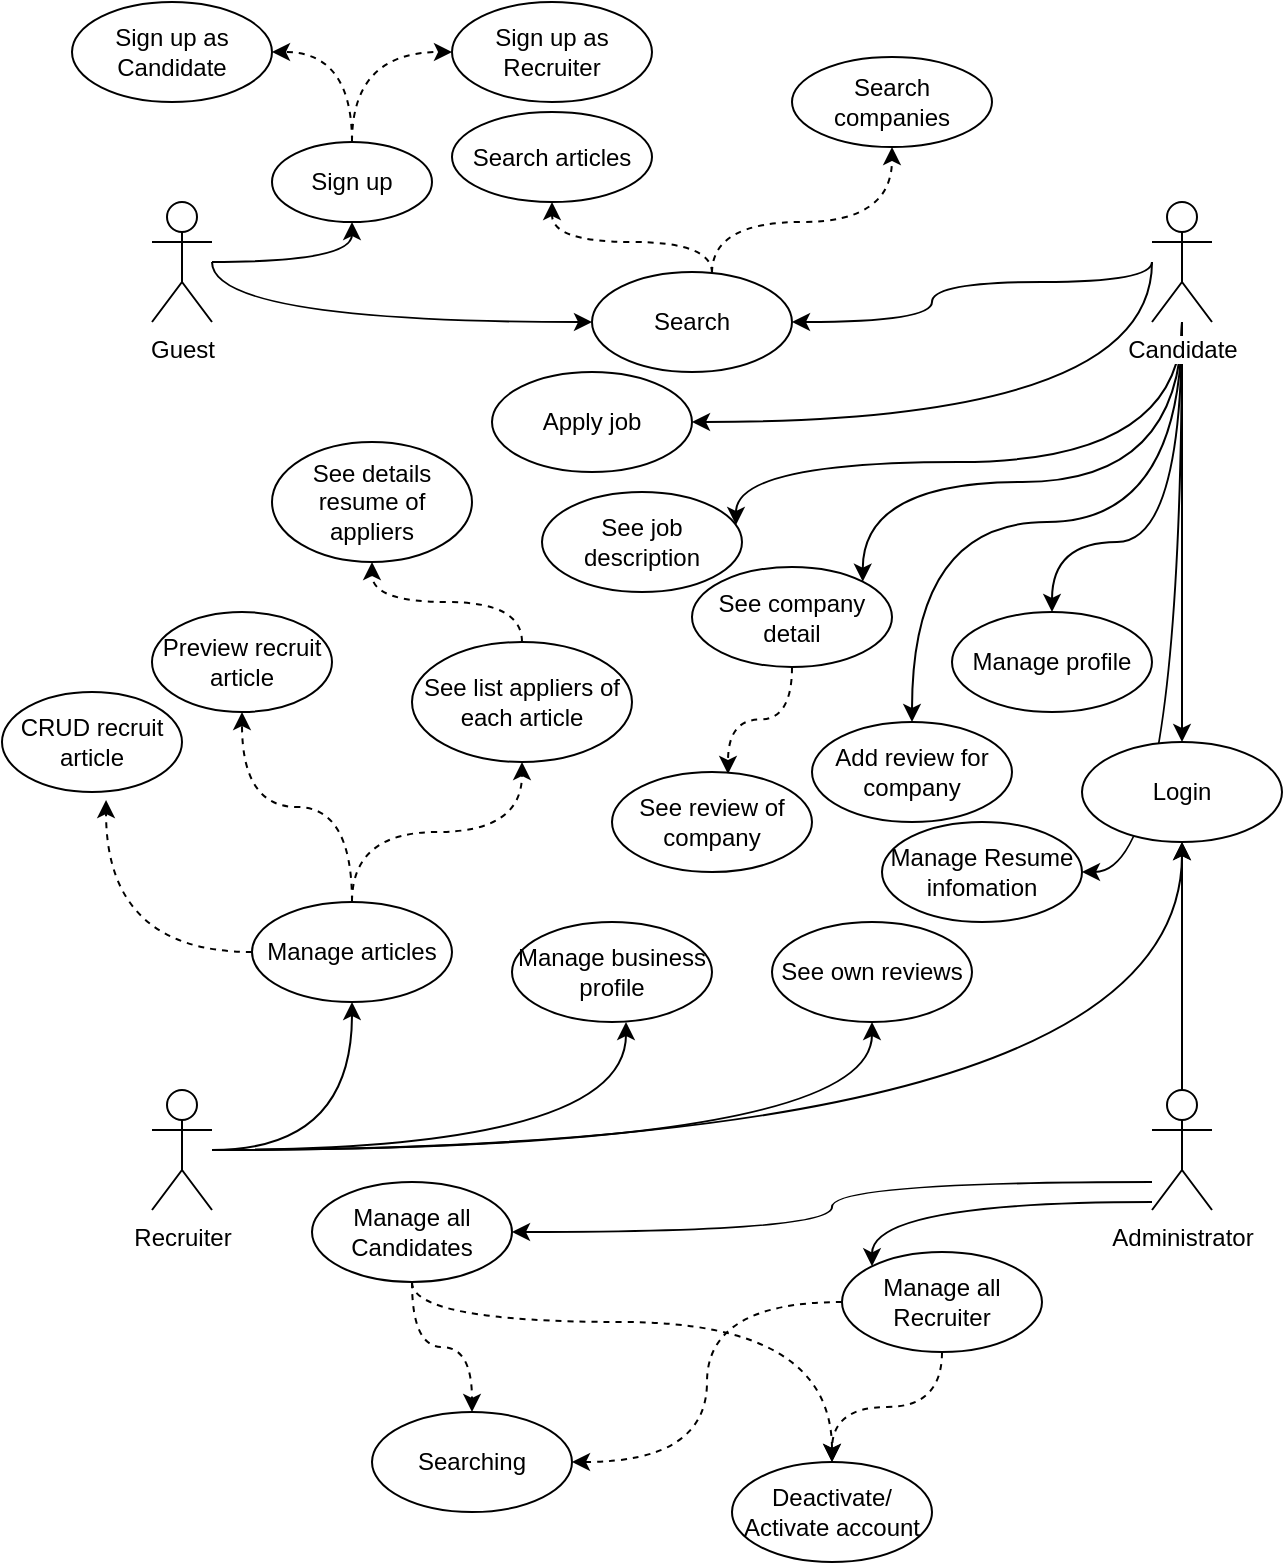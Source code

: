 <mxfile version="10.7.7" type="github"><diagram id="96YruV7LQd1kxC07Ml1c" name="Use case diagram"><mxGraphModel dx="802" dy="496" grid="1" gridSize="10" guides="1" tooltips="1" connect="1" arrows="1" fold="1" page="1" pageScale="1" pageWidth="827" pageHeight="1169" math="0" shadow="0"><root><mxCell id="0"/><mxCell id="1" parent="0"/><mxCell id="KnyCdIWrvR0W8WoNWBqt-8" style="edgeStyle=orthogonalEdgeStyle;curved=1;rounded=0;orthogonalLoop=1;jettySize=auto;html=1;entryX=0.5;entryY=1;entryDx=0;entryDy=0;" parent="1" source="o8qdSPRIB7VEjMHQY5s--1" target="KnyCdIWrvR0W8WoNWBqt-2" edge="1"><mxGeometry relative="1" as="geometry"/></mxCell><mxCell id="KnyCdIWrvR0W8WoNWBqt-10" style="edgeStyle=orthogonalEdgeStyle;curved=1;rounded=0;orthogonalLoop=1;jettySize=auto;html=1;entryX=0;entryY=0.5;entryDx=0;entryDy=0;" parent="1" target="KnyCdIWrvR0W8WoNWBqt-9" edge="1"><mxGeometry relative="1" as="geometry"><mxPoint x="140" y="140" as="sourcePoint"/><Array as="points"><mxPoint x="140" y="170"/></Array></mxGeometry></mxCell><mxCell id="o8qdSPRIB7VEjMHQY5s--1" value="Guest" style="shape=umlActor;verticalLabelPosition=bottom;labelBackgroundColor=#ffffff;verticalAlign=top;html=1;outlineConnect=0;" parent="1" vertex="1"><mxGeometry x="110" y="110" width="30" height="60" as="geometry"/></mxCell><mxCell id="KnyCdIWrvR0W8WoNWBqt-11" style="edgeStyle=orthogonalEdgeStyle;curved=1;rounded=0;orthogonalLoop=1;jettySize=auto;html=1;entryX=1;entryY=0.5;entryDx=0;entryDy=0;" parent="1" target="KnyCdIWrvR0W8WoNWBqt-9" edge="1"><mxGeometry relative="1" as="geometry"><mxPoint x="610" y="140" as="sourcePoint"/><Array as="points"><mxPoint x="610" y="150"/><mxPoint x="500" y="150"/><mxPoint x="500" y="170"/></Array></mxGeometry></mxCell><mxCell id="KnyCdIWrvR0W8WoNWBqt-19" style="edgeStyle=orthogonalEdgeStyle;curved=1;rounded=0;orthogonalLoop=1;jettySize=auto;html=1;entryX=0.5;entryY=0;entryDx=0;entryDy=0;" parent="1" source="o8qdSPRIB7VEjMHQY5s--2" target="KnyCdIWrvR0W8WoNWBqt-18" edge="1"><mxGeometry relative="1" as="geometry"/></mxCell><mxCell id="KnyCdIWrvR0W8WoNWBqt-42" style="edgeStyle=orthogonalEdgeStyle;curved=1;rounded=0;orthogonalLoop=1;jettySize=auto;html=1;entryX=1;entryY=0.5;entryDx=0;entryDy=0;" parent="1" target="KnyCdIWrvR0W8WoNWBqt-41" edge="1"><mxGeometry relative="1" as="geometry"><mxPoint x="610" y="140" as="sourcePoint"/><Array as="points"><mxPoint x="610" y="220"/></Array></mxGeometry></mxCell><mxCell id="KnyCdIWrvR0W8WoNWBqt-43" style="edgeStyle=orthogonalEdgeStyle;curved=1;rounded=0;orthogonalLoop=1;jettySize=auto;html=1;entryX=0.5;entryY=0;entryDx=0;entryDy=0;" parent="1" source="o8qdSPRIB7VEjMHQY5s--2" target="KnyCdIWrvR0W8WoNWBqt-27" edge="1"><mxGeometry relative="1" as="geometry"><Array as="points"><mxPoint x="625" y="280"/><mxPoint x="560" y="280"/></Array></mxGeometry></mxCell><mxCell id="KnyCdIWrvR0W8WoNWBqt-45" style="edgeStyle=orthogonalEdgeStyle;curved=1;rounded=0;orthogonalLoop=1;jettySize=auto;html=1;" parent="1" source="o8qdSPRIB7VEjMHQY5s--2" target="KnyCdIWrvR0W8WoNWBqt-44" edge="1"><mxGeometry relative="1" as="geometry"><Array as="points"><mxPoint x="625" y="240"/><mxPoint x="402" y="240"/></Array></mxGeometry></mxCell><mxCell id="KnyCdIWrvR0W8WoNWBqt-47" style="edgeStyle=orthogonalEdgeStyle;curved=1;rounded=0;orthogonalLoop=1;jettySize=auto;html=1;entryX=1;entryY=0;entryDx=0;entryDy=0;" parent="1" source="o8qdSPRIB7VEjMHQY5s--2" target="KnyCdIWrvR0W8WoNWBqt-46" edge="1"><mxGeometry relative="1" as="geometry"><Array as="points"><mxPoint x="625" y="250"/><mxPoint x="465" y="250"/></Array></mxGeometry></mxCell><mxCell id="KnyCdIWrvR0W8WoNWBqt-54" style="edgeStyle=orthogonalEdgeStyle;curved=1;rounded=0;orthogonalLoop=1;jettySize=auto;html=1;entryX=0.5;entryY=0;entryDx=0;entryDy=0;" parent="1" source="o8qdSPRIB7VEjMHQY5s--2" target="KnyCdIWrvR0W8WoNWBqt-48" edge="1"><mxGeometry relative="1" as="geometry"><Array as="points"><mxPoint x="625" y="270"/><mxPoint x="490" y="270"/></Array></mxGeometry></mxCell><mxCell id="3o1vW-5xa0c8nqw209Q2-2" style="edgeStyle=orthogonalEdgeStyle;rounded=0;orthogonalLoop=1;jettySize=auto;html=1;curved=1;" parent="1" source="o8qdSPRIB7VEjMHQY5s--2" target="3o1vW-5xa0c8nqw209Q2-1" edge="1"><mxGeometry relative="1" as="geometry"><Array as="points"><mxPoint x="625" y="445"/></Array></mxGeometry></mxCell><mxCell id="o8qdSPRIB7VEjMHQY5s--2" value="Candidate" style="shape=umlActor;verticalLabelPosition=bottom;labelBackgroundColor=#ffffff;verticalAlign=top;html=1;outlineConnect=0;" parent="1" vertex="1"><mxGeometry x="610" y="110" width="30" height="60" as="geometry"/></mxCell><mxCell id="KnyCdIWrvR0W8WoNWBqt-20" style="edgeStyle=orthogonalEdgeStyle;curved=1;rounded=0;orthogonalLoop=1;jettySize=auto;html=1;entryX=0.5;entryY=1;entryDx=0;entryDy=0;" parent="1" source="o8qdSPRIB7VEjMHQY5s--3" target="KnyCdIWrvR0W8WoNWBqt-18" edge="1"><mxGeometry relative="1" as="geometry"/></mxCell><mxCell id="KnyCdIWrvR0W8WoNWBqt-25" style="edgeStyle=orthogonalEdgeStyle;curved=1;rounded=0;orthogonalLoop=1;jettySize=auto;html=1;entryX=1;entryY=0.5;entryDx=0;entryDy=0;" parent="1" source="o8qdSPRIB7VEjMHQY5s--3" target="KnyCdIWrvR0W8WoNWBqt-23" edge="1"><mxGeometry relative="1" as="geometry"><Array as="points"><mxPoint x="450" y="600"/><mxPoint x="450" y="625"/></Array></mxGeometry></mxCell><mxCell id="KnyCdIWrvR0W8WoNWBqt-26" style="edgeStyle=orthogonalEdgeStyle;curved=1;rounded=0;orthogonalLoop=1;jettySize=auto;html=1;" parent="1" source="o8qdSPRIB7VEjMHQY5s--3" target="KnyCdIWrvR0W8WoNWBqt-24" edge="1"><mxGeometry relative="1" as="geometry"><Array as="points"><mxPoint x="470" y="610"/></Array></mxGeometry></mxCell><mxCell id="o8qdSPRIB7VEjMHQY5s--3" value="Administrator" style="shape=umlActor;verticalLabelPosition=bottom;labelBackgroundColor=#ffffff;verticalAlign=top;html=1;outlineConnect=0;" parent="1" vertex="1"><mxGeometry x="610" y="554" width="30" height="60" as="geometry"/></mxCell><mxCell id="KnyCdIWrvR0W8WoNWBqt-21" style="edgeStyle=orthogonalEdgeStyle;curved=1;rounded=0;orthogonalLoop=1;jettySize=auto;html=1;entryX=0.5;entryY=1;entryDx=0;entryDy=0;" parent="1" source="o8qdSPRIB7VEjMHQY5s--4" target="KnyCdIWrvR0W8WoNWBqt-18" edge="1"><mxGeometry relative="1" as="geometry"/></mxCell><mxCell id="KnyCdIWrvR0W8WoNWBqt-30" style="edgeStyle=orthogonalEdgeStyle;curved=1;rounded=0;orthogonalLoop=1;jettySize=auto;html=1;entryX=0.5;entryY=1;entryDx=0;entryDy=0;" parent="1" source="o8qdSPRIB7VEjMHQY5s--4" target="KnyCdIWrvR0W8WoNWBqt-28" edge="1"><mxGeometry relative="1" as="geometry"/></mxCell><mxCell id="KnyCdIWrvR0W8WoNWBqt-32" style="edgeStyle=orthogonalEdgeStyle;curved=1;rounded=0;orthogonalLoop=1;jettySize=auto;html=1;entryX=0.57;entryY=1;entryDx=0;entryDy=0;entryPerimeter=0;" parent="1" source="o8qdSPRIB7VEjMHQY5s--4" target="KnyCdIWrvR0W8WoNWBqt-31" edge="1"><mxGeometry relative="1" as="geometry"/></mxCell><mxCell id="KnyCdIWrvR0W8WoNWBqt-56" style="edgeStyle=orthogonalEdgeStyle;curved=1;rounded=0;orthogonalLoop=1;jettySize=auto;html=1;entryX=0.5;entryY=1;entryDx=0;entryDy=0;" parent="1" source="o8qdSPRIB7VEjMHQY5s--4" target="KnyCdIWrvR0W8WoNWBqt-55" edge="1"><mxGeometry relative="1" as="geometry"/></mxCell><mxCell id="o8qdSPRIB7VEjMHQY5s--4" value="Recruiter" style="shape=umlActor;verticalLabelPosition=bottom;labelBackgroundColor=#ffffff;verticalAlign=top;html=1;outlineConnect=0;" parent="1" vertex="1"><mxGeometry x="110" y="554" width="30" height="60" as="geometry"/></mxCell><mxCell id="KnyCdIWrvR0W8WoNWBqt-6" style="edgeStyle=orthogonalEdgeStyle;rounded=0;orthogonalLoop=1;jettySize=auto;html=1;entryX=1;entryY=0.5;entryDx=0;entryDy=0;curved=1;dashed=1;" parent="1" source="KnyCdIWrvR0W8WoNWBqt-2" target="KnyCdIWrvR0W8WoNWBqt-4" edge="1"><mxGeometry relative="1" as="geometry"/></mxCell><mxCell id="KnyCdIWrvR0W8WoNWBqt-7" style="edgeStyle=orthogonalEdgeStyle;rounded=0;orthogonalLoop=1;jettySize=auto;html=1;entryX=0;entryY=0.5;entryDx=0;entryDy=0;curved=1;exitX=0.5;exitY=0;exitDx=0;exitDy=0;dashed=1;" parent="1" source="KnyCdIWrvR0W8WoNWBqt-2" target="KnyCdIWrvR0W8WoNWBqt-5" edge="1"><mxGeometry relative="1" as="geometry"/></mxCell><mxCell id="KnyCdIWrvR0W8WoNWBqt-2" value="Sign up" style="ellipse;whiteSpace=wrap;html=1;" parent="1" vertex="1"><mxGeometry x="170" y="80" width="80" height="40" as="geometry"/></mxCell><mxCell id="KnyCdIWrvR0W8WoNWBqt-4" value="Sign up as Candidate" style="ellipse;whiteSpace=wrap;html=1;" parent="1" vertex="1"><mxGeometry x="70" y="10" width="100" height="50" as="geometry"/></mxCell><mxCell id="KnyCdIWrvR0W8WoNWBqt-5" value="Sign up as Recruiter" style="ellipse;whiteSpace=wrap;html=1;" parent="1" vertex="1"><mxGeometry x="260" y="10" width="100" height="50" as="geometry"/></mxCell><mxCell id="KnyCdIWrvR0W8WoNWBqt-14" style="edgeStyle=orthogonalEdgeStyle;curved=1;rounded=0;orthogonalLoop=1;jettySize=auto;html=1;entryX=0.5;entryY=1;entryDx=0;entryDy=0;dashed=1;" parent="1" source="KnyCdIWrvR0W8WoNWBqt-9" target="KnyCdIWrvR0W8WoNWBqt-13" edge="1"><mxGeometry relative="1" as="geometry"><Array as="points"><mxPoint x="390" y="120"/><mxPoint x="480" y="120"/></Array></mxGeometry></mxCell><mxCell id="KnyCdIWrvR0W8WoNWBqt-15" style="edgeStyle=orthogonalEdgeStyle;curved=1;rounded=0;orthogonalLoop=1;jettySize=auto;html=1;entryX=0.5;entryY=1;entryDx=0;entryDy=0;dashed=1;" parent="1" source="KnyCdIWrvR0W8WoNWBqt-9" target="KnyCdIWrvR0W8WoNWBqt-12" edge="1"><mxGeometry relative="1" as="geometry"><Array as="points"><mxPoint x="390" y="130"/><mxPoint x="310" y="130"/></Array></mxGeometry></mxCell><mxCell id="KnyCdIWrvR0W8WoNWBqt-9" value="Search" style="ellipse;whiteSpace=wrap;html=1;" parent="1" vertex="1"><mxGeometry x="330" y="145" width="100" height="50" as="geometry"/></mxCell><mxCell id="KnyCdIWrvR0W8WoNWBqt-12" value="Search articles&lt;br&gt;" style="ellipse;whiteSpace=wrap;html=1;" parent="1" vertex="1"><mxGeometry x="260" y="65" width="100" height="45" as="geometry"/></mxCell><mxCell id="KnyCdIWrvR0W8WoNWBqt-13" value="Search companies&lt;br&gt;" style="ellipse;whiteSpace=wrap;html=1;" parent="1" vertex="1"><mxGeometry x="430" y="37.5" width="100" height="45" as="geometry"/></mxCell><mxCell id="KnyCdIWrvR0W8WoNWBqt-18" value="Login" style="ellipse;whiteSpace=wrap;html=1;" parent="1" vertex="1"><mxGeometry x="575" y="380" width="100" height="50" as="geometry"/></mxCell><mxCell id="3o1vW-5xa0c8nqw209Q2-5" style="edgeStyle=orthogonalEdgeStyle;curved=1;rounded=0;orthogonalLoop=1;jettySize=auto;html=1;entryX=0.5;entryY=0;entryDx=0;entryDy=0;dashed=1;" parent="1" source="KnyCdIWrvR0W8WoNWBqt-23" target="3o1vW-5xa0c8nqw209Q2-3" edge="1"><mxGeometry relative="1" as="geometry"/></mxCell><mxCell id="3o1vW-5xa0c8nqw209Q2-6" style="edgeStyle=orthogonalEdgeStyle;curved=1;rounded=0;orthogonalLoop=1;jettySize=auto;html=1;entryX=0.5;entryY=0;entryDx=0;entryDy=0;dashed=1;" parent="1" source="KnyCdIWrvR0W8WoNWBqt-23" target="3o1vW-5xa0c8nqw209Q2-4" edge="1"><mxGeometry relative="1" as="geometry"><Array as="points"><mxPoint x="240" y="670"/><mxPoint x="450" y="670"/></Array></mxGeometry></mxCell><mxCell id="KnyCdIWrvR0W8WoNWBqt-23" value="Manage all Candidates" style="ellipse;whiteSpace=wrap;html=1;" parent="1" vertex="1"><mxGeometry x="190" y="600" width="100" height="50" as="geometry"/></mxCell><mxCell id="3o1vW-5xa0c8nqw209Q2-7" style="edgeStyle=orthogonalEdgeStyle;curved=1;rounded=0;orthogonalLoop=1;jettySize=auto;html=1;entryX=1;entryY=0.5;entryDx=0;entryDy=0;dashed=1;" parent="1" source="KnyCdIWrvR0W8WoNWBqt-24" target="3o1vW-5xa0c8nqw209Q2-3" edge="1"><mxGeometry relative="1" as="geometry"/></mxCell><mxCell id="3o1vW-5xa0c8nqw209Q2-8" style="edgeStyle=orthogonalEdgeStyle;curved=1;rounded=0;orthogonalLoop=1;jettySize=auto;html=1;entryX=0.5;entryY=0;entryDx=0;entryDy=0;dashed=1;" parent="1" source="KnyCdIWrvR0W8WoNWBqt-24" target="3o1vW-5xa0c8nqw209Q2-4" edge="1"><mxGeometry relative="1" as="geometry"><mxPoint x="450" y="750" as="targetPoint"/></mxGeometry></mxCell><mxCell id="KnyCdIWrvR0W8WoNWBqt-24" value="Manage all Recruiter" style="ellipse;whiteSpace=wrap;html=1;" parent="1" vertex="1"><mxGeometry x="455" y="635" width="100" height="50" as="geometry"/></mxCell><mxCell id="KnyCdIWrvR0W8WoNWBqt-27" value="Manage profile" style="ellipse;whiteSpace=wrap;html=1;" parent="1" vertex="1"><mxGeometry x="510" y="315" width="100" height="50" as="geometry"/></mxCell><mxCell id="KnyCdIWrvR0W8WoNWBqt-34" style="edgeStyle=orthogonalEdgeStyle;curved=1;rounded=0;orthogonalLoop=1;jettySize=auto;html=1;entryX=0.578;entryY=1.08;entryDx=0;entryDy=0;entryPerimeter=0;dashed=1;" parent="1" source="KnyCdIWrvR0W8WoNWBqt-28" target="KnyCdIWrvR0W8WoNWBqt-33" edge="1"><mxGeometry relative="1" as="geometry"/></mxCell><mxCell id="KnyCdIWrvR0W8WoNWBqt-36" style="edgeStyle=orthogonalEdgeStyle;curved=1;rounded=0;orthogonalLoop=1;jettySize=auto;html=1;entryX=0.5;entryY=1;entryDx=0;entryDy=0;dashed=1;" parent="1" source="KnyCdIWrvR0W8WoNWBqt-28" target="KnyCdIWrvR0W8WoNWBqt-35" edge="1"><mxGeometry relative="1" as="geometry"/></mxCell><mxCell id="KnyCdIWrvR0W8WoNWBqt-38" style="edgeStyle=orthogonalEdgeStyle;curved=1;rounded=0;orthogonalLoop=1;jettySize=auto;html=1;entryX=0.5;entryY=1;entryDx=0;entryDy=0;dashed=1;" parent="1" source="KnyCdIWrvR0W8WoNWBqt-28" target="KnyCdIWrvR0W8WoNWBqt-37" edge="1"><mxGeometry relative="1" as="geometry"/></mxCell><mxCell id="KnyCdIWrvR0W8WoNWBqt-28" value="Manage articles" style="ellipse;whiteSpace=wrap;html=1;" parent="1" vertex="1"><mxGeometry x="160" y="460" width="100" height="50" as="geometry"/></mxCell><mxCell id="KnyCdIWrvR0W8WoNWBqt-31" value="Manage business profile" style="ellipse;whiteSpace=wrap;html=1;" parent="1" vertex="1"><mxGeometry x="290" y="470" width="100" height="50" as="geometry"/></mxCell><mxCell id="KnyCdIWrvR0W8WoNWBqt-33" value="CRUD recruit article" style="ellipse;whiteSpace=wrap;html=1;" parent="1" vertex="1"><mxGeometry x="35" y="355" width="90" height="50" as="geometry"/></mxCell><mxCell id="KnyCdIWrvR0W8WoNWBqt-35" value="Preview recruit article" style="ellipse;whiteSpace=wrap;html=1;" parent="1" vertex="1"><mxGeometry x="110" y="315" width="90" height="50" as="geometry"/></mxCell><mxCell id="KnyCdIWrvR0W8WoNWBqt-40" style="edgeStyle=orthogonalEdgeStyle;curved=1;rounded=0;orthogonalLoop=1;jettySize=auto;html=1;entryX=0.5;entryY=1;entryDx=0;entryDy=0;dashed=1;" parent="1" source="KnyCdIWrvR0W8WoNWBqt-37" target="KnyCdIWrvR0W8WoNWBqt-39" edge="1"><mxGeometry relative="1" as="geometry"/></mxCell><mxCell id="KnyCdIWrvR0W8WoNWBqt-37" value="See list appliers of each article" style="ellipse;whiteSpace=wrap;html=1;" parent="1" vertex="1"><mxGeometry x="240" y="330" width="110" height="60" as="geometry"/></mxCell><mxCell id="KnyCdIWrvR0W8WoNWBqt-39" value="See details resume of appliers" style="ellipse;whiteSpace=wrap;html=1;" parent="1" vertex="1"><mxGeometry x="170" y="230" width="100" height="60" as="geometry"/></mxCell><mxCell id="KnyCdIWrvR0W8WoNWBqt-41" value="Apply job" style="ellipse;whiteSpace=wrap;html=1;" parent="1" vertex="1"><mxGeometry x="280" y="195" width="100" height="50" as="geometry"/></mxCell><mxCell id="KnyCdIWrvR0W8WoNWBqt-44" value="See job description" style="ellipse;whiteSpace=wrap;html=1;" parent="1" vertex="1"><mxGeometry x="305" y="255" width="100" height="50" as="geometry"/></mxCell><mxCell id="KnyCdIWrvR0W8WoNWBqt-51" style="edgeStyle=orthogonalEdgeStyle;curved=1;rounded=0;orthogonalLoop=1;jettySize=auto;html=1;dashed=1;entryX=0.58;entryY=0.02;entryDx=0;entryDy=0;entryPerimeter=0;" parent="1" source="KnyCdIWrvR0W8WoNWBqt-46" target="KnyCdIWrvR0W8WoNWBqt-52" edge="1"><mxGeometry relative="1" as="geometry"><mxPoint x="390" y="370" as="targetPoint"/></mxGeometry></mxCell><mxCell id="KnyCdIWrvR0W8WoNWBqt-46" value="See company detail" style="ellipse;whiteSpace=wrap;html=1;" parent="1" vertex="1"><mxGeometry x="380" y="292.5" width="100" height="50" as="geometry"/></mxCell><mxCell id="KnyCdIWrvR0W8WoNWBqt-48" value="Add review for company" style="ellipse;whiteSpace=wrap;html=1;" parent="1" vertex="1"><mxGeometry x="440" y="370" width="100" height="50" as="geometry"/></mxCell><mxCell id="KnyCdIWrvR0W8WoNWBqt-52" value="See review of company" style="ellipse;whiteSpace=wrap;html=1;" parent="1" vertex="1"><mxGeometry x="340" y="395" width="100" height="50" as="geometry"/></mxCell><mxCell id="KnyCdIWrvR0W8WoNWBqt-55" value="See own reviews" style="ellipse;whiteSpace=wrap;html=1;" parent="1" vertex="1"><mxGeometry x="420" y="470" width="100" height="50" as="geometry"/></mxCell><mxCell id="3o1vW-5xa0c8nqw209Q2-1" value="Manage Resume infomation&lt;br&gt;" style="ellipse;whiteSpace=wrap;html=1;" parent="1" vertex="1"><mxGeometry x="475" y="420" width="100" height="50" as="geometry"/></mxCell><mxCell id="3o1vW-5xa0c8nqw209Q2-3" value="Searching" style="ellipse;whiteSpace=wrap;html=1;" parent="1" vertex="1"><mxGeometry x="220" y="715" width="100" height="50" as="geometry"/></mxCell><mxCell id="3o1vW-5xa0c8nqw209Q2-4" value="Deactivate/ Activate account" style="ellipse;whiteSpace=wrap;html=1;" parent="1" vertex="1"><mxGeometry x="400" y="740" width="100" height="50" as="geometry"/></mxCell></root></mxGraphModel></diagram><diagram id="JNr6TgGzxumpeas2WhYu" name="ERD Diagram"><mxGraphModel dx="1629" dy="1665" grid="1" gridSize="10" guides="1" tooltips="1" connect="1" arrows="1" fold="1" page="1" pageScale="1" pageWidth="827" pageHeight="1169" math="0" shadow="0"><root><mxCell id="-cMpZlFkWyQMmWNhcLXD-0"/><mxCell id="-cMpZlFkWyQMmWNhcLXD-1" parent="-cMpZlFkWyQMmWNhcLXD-0"/><mxCell id="HGEHndpQOoWciI06aqTs-5" style="edgeStyle=orthogonalEdgeStyle;rounded=0;orthogonalLoop=1;jettySize=auto;html=1;entryX=0;entryY=0.5;entryDx=0;entryDy=0;" parent="-cMpZlFkWyQMmWNhcLXD-1" source="uzdKqreYgH_z_socYwj3-0" target="ZsUQJZF9_CCHpR9OW79Q-24" edge="1"><mxGeometry relative="1" as="geometry"/></mxCell><mxCell id="uzdKqreYgH_z_socYwj3-0" value="Candidate" style="swimlane;fontStyle=0;childLayout=stackLayout;horizontal=1;startSize=26;fillColor=#e0e0e0;horizontalStack=0;resizeParent=1;resizeParentMax=0;resizeLast=0;collapsible=1;marginBottom=0;swimlaneFillColor=#ffffff;align=center;fontSize=14;html=1;" parent="-cMpZlFkWyQMmWNhcLXD-1" vertex="1"><mxGeometry x="-20" y="59" width="160" height="260" as="geometry"/></mxCell><mxCell id="uzdKqreYgH_z_socYwj3-1" value="_id: string" style="text;strokeColor=none;fillColor=none;spacingLeft=4;spacingRight=4;overflow=hidden;rotatable=0;points=[[0,0.5],[1,0.5]];portConstraint=eastwest;fontSize=12;" parent="uzdKqreYgH_z_socYwj3-0" vertex="1"><mxGeometry y="26" width="160" height="26" as="geometry"/></mxCell><mxCell id="uzdKqreYgH_z_socYwj3-3" value="full_name: string" style="text;strokeColor=none;fillColor=none;spacingLeft=4;spacingRight=4;overflow=hidden;rotatable=0;points=[[0,0.5],[1,0.5]];portConstraint=eastwest;fontSize=12;" parent="uzdKqreYgH_z_socYwj3-0" vertex="1"><mxGeometry y="52" width="160" height="26" as="geometry"/></mxCell><mxCell id="ZsUQJZF9_CCHpR9OW79Q-27" value="display_name: string" style="text;strokeColor=none;fillColor=none;spacingLeft=4;spacingRight=4;overflow=hidden;rotatable=0;points=[[0,0.5],[1,0.5]];portConstraint=eastwest;fontSize=12;" parent="uzdKqreYgH_z_socYwj3-0" vertex="1"><mxGeometry y="78" width="160" height="26" as="geometry"/></mxCell><mxCell id="ZsUQJZF9_CCHpR9OW79Q-28" value="image_url: string" style="text;strokeColor=none;fillColor=none;spacingLeft=4;spacingRight=4;overflow=hidden;rotatable=0;points=[[0,0.5],[1,0.5]];portConstraint=eastwest;fontSize=12;" parent="uzdKqreYgH_z_socYwj3-0" vertex="1"><mxGeometry y="104" width="160" height="26" as="geometry"/></mxCell><mxCell id="ZsUQJZF9_CCHpR9OW79Q-30" value="email: string" style="text;strokeColor=none;fillColor=none;spacingLeft=4;spacingRight=4;overflow=hidden;rotatable=0;points=[[0,0.5],[1,0.5]];portConstraint=eastwest;fontSize=12;" parent="uzdKqreYgH_z_socYwj3-0" vertex="1"><mxGeometry y="130" width="160" height="26" as="geometry"/></mxCell><mxCell id="ZsUQJZF9_CCHpR9OW79Q-31" value="phone: string" style="text;strokeColor=none;fillColor=none;spacingLeft=4;spacingRight=4;overflow=hidden;rotatable=0;points=[[0,0.5],[1,0.5]];portConstraint=eastwest;fontSize=12;" parent="uzdKqreYgH_z_socYwj3-0" vertex="1"><mxGeometry y="156" width="160" height="26" as="geometry"/></mxCell><mxCell id="ZsUQJZF9_CCHpR9OW79Q-32" value="resume: Resume&#10;&#10;" style="text;strokeColor=none;fillColor=none;spacingLeft=4;spacingRight=4;overflow=hidden;rotatable=0;points=[[0,0.5],[1,0.5]];portConstraint=eastwest;fontSize=12;" parent="uzdKqreYgH_z_socYwj3-0" vertex="1"><mxGeometry y="182" width="160" height="26" as="geometry"/></mxCell><mxCell id="ZsUQJZF9_CCHpR9OW79Q-33" value="created_at: Date&#10;&#10;" style="text;strokeColor=none;fillColor=none;spacingLeft=4;spacingRight=4;overflow=hidden;rotatable=0;points=[[0,0.5],[1,0.5]];portConstraint=eastwest;fontSize=12;" parent="uzdKqreYgH_z_socYwj3-0" vertex="1"><mxGeometry y="208" width="160" height="26" as="geometry"/></mxCell><mxCell id="ZsUQJZF9_CCHpR9OW79Q-34" value="updated_at: Date" style="text;strokeColor=none;fillColor=none;spacingLeft=4;spacingRight=4;overflow=hidden;rotatable=0;points=[[0,0.5],[1,0.5]];portConstraint=eastwest;fontSize=12;" parent="uzdKqreYgH_z_socYwj3-0" vertex="1"><mxGeometry y="234" width="160" height="26" as="geometry"/></mxCell><mxCell id="HGEHndpQOoWciI06aqTs-6" style="edgeStyle=orthogonalEdgeStyle;rounded=0;orthogonalLoop=1;jettySize=auto;html=1;entryX=1;entryY=0.5;entryDx=0;entryDy=0;" parent="-cMpZlFkWyQMmWNhcLXD-1" source="ZsUQJZF9_CCHpR9OW79Q-1" target="ZsUQJZF9_CCHpR9OW79Q-24" edge="1"><mxGeometry relative="1" as="geometry"/></mxCell><mxCell id="ZsUQJZF9_CCHpR9OW79Q-1" value="Recruiter" style="swimlane;fontStyle=0;childLayout=stackLayout;horizontal=1;startSize=26;fillColor=#e0e0e0;horizontalStack=0;resizeParent=1;resizeParentMax=0;resizeLast=0;collapsible=1;marginBottom=0;swimlaneFillColor=#ffffff;align=center;fontSize=14;html=1;" parent="-cMpZlFkWyQMmWNhcLXD-1" vertex="1"><mxGeometry x="290" y="46" width="160" height="338" as="geometry"/></mxCell><mxCell id="ZsUQJZF9_CCHpR9OW79Q-2" value="_id: string" style="text;strokeColor=none;fillColor=none;spacingLeft=4;spacingRight=4;overflow=hidden;rotatable=0;points=[[0,0.5],[1,0.5]];portConstraint=eastwest;fontSize=12;" parent="ZsUQJZF9_CCHpR9OW79Q-1" vertex="1"><mxGeometry y="26" width="160" height="26" as="geometry"/></mxCell><mxCell id="ZsUQJZF9_CCHpR9OW79Q-3" value="company_name: string" style="text;strokeColor=none;fillColor=none;spacingLeft=4;spacingRight=4;overflow=hidden;rotatable=0;points=[[0,0.5],[1,0.5]];portConstraint=eastwest;fontSize=12;" parent="ZsUQJZF9_CCHpR9OW79Q-1" vertex="1"><mxGeometry y="52" width="160" height="26" as="geometry"/></mxCell><mxCell id="ZsUQJZF9_CCHpR9OW79Q-4" value="image_url: string" style="text;strokeColor=none;fillColor=none;spacingLeft=4;spacingRight=4;overflow=hidden;rotatable=0;points=[[0,0.5],[1,0.5]];portConstraint=eastwest;fontSize=12;" parent="ZsUQJZF9_CCHpR9OW79Q-1" vertex="1"><mxGeometry y="78" width="160" height="26" as="geometry"/></mxCell><mxCell id="ZsUQJZF9_CCHpR9OW79Q-47" value="email: string" style="text;strokeColor=none;fillColor=none;spacingLeft=4;spacingRight=4;overflow=hidden;rotatable=0;points=[[0,0.5],[1,0.5]];portConstraint=eastwest;fontSize=12;" parent="ZsUQJZF9_CCHpR9OW79Q-1" vertex="1"><mxGeometry y="104" width="160" height="26" as="geometry"/></mxCell><mxCell id="ZsUQJZF9_CCHpR9OW79Q-48" value="phone: string" style="text;strokeColor=none;fillColor=none;spacingLeft=4;spacingRight=4;overflow=hidden;rotatable=0;points=[[0,0.5],[1,0.5]];portConstraint=eastwest;fontSize=12;" parent="ZsUQJZF9_CCHpR9OW79Q-1" vertex="1"><mxGeometry y="130" width="160" height="26" as="geometry"/></mxCell><mxCell id="ZsUQJZF9_CCHpR9OW79Q-49" value="address: string" style="text;strokeColor=none;fillColor=none;spacingLeft=4;spacingRight=4;overflow=hidden;rotatable=0;points=[[0,0.5],[1,0.5]];portConstraint=eastwest;fontSize=12;" parent="ZsUQJZF9_CCHpR9OW79Q-1" vertex="1"><mxGeometry y="156" width="160" height="26" as="geometry"/></mxCell><mxCell id="ZsUQJZF9_CCHpR9OW79Q-50" value="city: string" style="text;strokeColor=none;fillColor=none;spacingLeft=4;spacingRight=4;overflow=hidden;rotatable=0;points=[[0,0.5],[1,0.5]];portConstraint=eastwest;fontSize=12;" parent="ZsUQJZF9_CCHpR9OW79Q-1" vertex="1"><mxGeometry y="182" width="160" height="26" as="geometry"/></mxCell><mxCell id="ZsUQJZF9_CCHpR9OW79Q-51" value="production: string" style="text;strokeColor=none;fillColor=none;spacingLeft=4;spacingRight=4;overflow=hidden;rotatable=0;points=[[0,0.5],[1,0.5]];portConstraint=eastwest;fontSize=12;" parent="ZsUQJZF9_CCHpR9OW79Q-1" vertex="1"><mxGeometry y="208" width="160" height="26" as="geometry"/></mxCell><mxCell id="ZsUQJZF9_CCHpR9OW79Q-52" value="day_at_work: string" style="text;strokeColor=none;fillColor=none;spacingLeft=4;spacingRight=4;overflow=hidden;rotatable=0;points=[[0,0.5],[1,0.5]];portConstraint=eastwest;fontSize=12;" parent="ZsUQJZF9_CCHpR9OW79Q-1" vertex="1"><mxGeometry y="234" width="160" height="26" as="geometry"/></mxCell><mxCell id="ZsUQJZF9_CCHpR9OW79Q-53" value="slogan: string" style="text;strokeColor=none;fillColor=none;spacingLeft=4;spacingRight=4;overflow=hidden;rotatable=0;points=[[0,0.5],[1,0.5]];portConstraint=eastwest;fontSize=12;" parent="ZsUQJZF9_CCHpR9OW79Q-1" vertex="1"><mxGeometry y="260" width="160" height="26" as="geometry"/></mxCell><mxCell id="ZsUQJZF9_CCHpR9OW79Q-58" value="created_at: Date&#10;" style="text;strokeColor=none;fillColor=none;spacingLeft=4;spacingRight=4;overflow=hidden;rotatable=0;points=[[0,0.5],[1,0.5]];portConstraint=eastwest;fontSize=12;" parent="ZsUQJZF9_CCHpR9OW79Q-1" vertex="1"><mxGeometry y="286" width="160" height="26" as="geometry"/></mxCell><mxCell id="ZsUQJZF9_CCHpR9OW79Q-59" value="updated_at: Date&#10;" style="text;strokeColor=none;fillColor=none;spacingLeft=4;spacingRight=4;overflow=hidden;rotatable=0;points=[[0,0.5],[1,0.5]];portConstraint=eastwest;fontSize=12;" parent="ZsUQJZF9_CCHpR9OW79Q-1" vertex="1"><mxGeometry y="312" width="160" height="26" as="geometry"/></mxCell><mxCell id="HGEHndpQOoWciI06aqTs-1" style="edgeStyle=orthogonalEdgeStyle;rounded=0;orthogonalLoop=1;jettySize=auto;html=1;entryX=0;entryY=0.5;entryDx=0;entryDy=0;exitX=0.5;exitY=0;exitDx=0;exitDy=0;" parent="-cMpZlFkWyQMmWNhcLXD-1" source="ZsUQJZF9_CCHpR9OW79Q-5" target="ZsUQJZF9_CCHpR9OW79Q-32" edge="1"><mxGeometry relative="1" as="geometry"/></mxCell><mxCell id="ZsUQJZF9_CCHpR9OW79Q-5" value="Resume" style="swimlane;fontStyle=0;childLayout=stackLayout;horizontal=1;startSize=26;fillColor=#e0e0e0;horizontalStack=0;resizeParent=1;resizeParentMax=0;resizeLast=0;collapsible=1;marginBottom=0;swimlaneFillColor=#ffffff;align=center;fontSize=14;html=1;" parent="-cMpZlFkWyQMmWNhcLXD-1" vertex="1"><mxGeometry x="-390" y="76" width="190" height="364" as="geometry"/></mxCell><mxCell id="ZsUQJZF9_CCHpR9OW79Q-6" value="_id: string" style="text;strokeColor=none;fillColor=none;spacingLeft=4;spacingRight=4;overflow=hidden;rotatable=0;points=[[0,0.5],[1,0.5]];portConstraint=eastwest;fontSize=12;" parent="ZsUQJZF9_CCHpR9OW79Q-5" vertex="1"><mxGeometry y="26" width="190" height="26" as="geometry"/></mxCell><mxCell id="ZsUQJZF9_CCHpR9OW79Q-7" value="title: string" style="text;strokeColor=none;fillColor=none;spacingLeft=4;spacingRight=4;overflow=hidden;rotatable=0;points=[[0,0.5],[1,0.5]];portConstraint=eastwest;fontSize=12;" parent="ZsUQJZF9_CCHpR9OW79Q-5" vertex="1"><mxGeometry y="52" width="190" height="26" as="geometry"/></mxCell><mxCell id="ZsUQJZF9_CCHpR9OW79Q-8" value="summary: string" style="text;strokeColor=none;fillColor=none;spacingLeft=4;spacingRight=4;overflow=hidden;rotatable=0;points=[[0,0.5],[1,0.5]];portConstraint=eastwest;fontSize=12;" parent="ZsUQJZF9_CCHpR9OW79Q-5" vertex="1"><mxGeometry y="78" width="190" height="26" as="geometry"/></mxCell><mxCell id="ZsUQJZF9_CCHpR9OW79Q-36" value="github_url: string " style="text;strokeColor=none;fillColor=none;spacingLeft=4;spacingRight=4;overflow=hidden;rotatable=0;points=[[0,0.5],[1,0.5]];portConstraint=eastwest;fontSize=12;" parent="ZsUQJZF9_CCHpR9OW79Q-5" vertex="1"><mxGeometry y="104" width="190" height="26" as="geometry"/></mxCell><mxCell id="ZsUQJZF9_CCHpR9OW79Q-37" value="linkedin_url: string" style="text;strokeColor=none;fillColor=none;spacingLeft=4;spacingRight=4;overflow=hidden;rotatable=0;points=[[0,0.5],[1,0.5]];portConstraint=eastwest;fontSize=12;" parent="ZsUQJZF9_CCHpR9OW79Q-5" vertex="1"><mxGeometry y="130" width="190" height="26" as="geometry"/></mxCell><mxCell id="ZsUQJZF9_CCHpR9OW79Q-38" value="website: string" style="text;strokeColor=none;fillColor=none;spacingLeft=4;spacingRight=4;overflow=hidden;rotatable=0;points=[[0,0.5],[1,0.5]];portConstraint=eastwest;fontSize=12;" parent="ZsUQJZF9_CCHpR9OW79Q-5" vertex="1"><mxGeometry y="156" width="190" height="26" as="geometry"/></mxCell><mxCell id="ZsUQJZF9_CCHpR9OW79Q-39" value="experience: Array&lt;Experience&gt;" style="text;strokeColor=none;fillColor=none;spacingLeft=4;spacingRight=4;overflow=hidden;rotatable=0;points=[[0,0.5],[1,0.5]];portConstraint=eastwest;fontSize=12;" parent="ZsUQJZF9_CCHpR9OW79Q-5" vertex="1"><mxGeometry y="182" width="190" height="26" as="geometry"/></mxCell><mxCell id="ZsUQJZF9_CCHpR9OW79Q-40" value="education: Array&lt;Education&gt;" style="text;strokeColor=none;fillColor=none;spacingLeft=4;spacingRight=4;overflow=hidden;rotatable=0;points=[[0,0.5],[1,0.5]];portConstraint=eastwest;fontSize=12;" parent="ZsUQJZF9_CCHpR9OW79Q-5" vertex="1"><mxGeometry y="208" width="190" height="26" as="geometry"/></mxCell><mxCell id="ZsUQJZF9_CCHpR9OW79Q-42" value="education: Array&lt;Education&gt;" style="text;strokeColor=none;fillColor=none;spacingLeft=4;spacingRight=4;overflow=hidden;rotatable=0;points=[[0,0.5],[1,0.5]];portConstraint=eastwest;fontSize=12;" parent="ZsUQJZF9_CCHpR9OW79Q-5" vertex="1"><mxGeometry y="234" width="190" height="26" as="geometry"/></mxCell><mxCell id="ZsUQJZF9_CCHpR9OW79Q-43" value="project: Array&lt;Project&gt;" style="text;strokeColor=none;fillColor=none;spacingLeft=4;spacingRight=4;overflow=hidden;rotatable=0;points=[[0,0.5],[1,0.5]];portConstraint=eastwest;fontSize=12;" parent="ZsUQJZF9_CCHpR9OW79Q-5" vertex="1"><mxGeometry y="260" width="190" height="26" as="geometry"/></mxCell><mxCell id="ZsUQJZF9_CCHpR9OW79Q-44" value="skill: Array&lt;Skill&gt;" style="text;strokeColor=none;fillColor=none;spacingLeft=4;spacingRight=4;overflow=hidden;rotatable=0;points=[[0,0.5],[1,0.5]];portConstraint=eastwest;fontSize=12;" parent="ZsUQJZF9_CCHpR9OW79Q-5" vertex="1"><mxGeometry y="286" width="190" height="26" as="geometry"/></mxCell><mxCell id="ZsUQJZF9_CCHpR9OW79Q-45" value="created_at: Date&#10;" style="text;strokeColor=none;fillColor=none;spacingLeft=4;spacingRight=4;overflow=hidden;rotatable=0;points=[[0,0.5],[1,0.5]];portConstraint=eastwest;fontSize=12;" parent="ZsUQJZF9_CCHpR9OW79Q-5" vertex="1"><mxGeometry y="312" width="190" height="26" as="geometry"/></mxCell><mxCell id="ZsUQJZF9_CCHpR9OW79Q-46" value="updated_at: Date&#10;" style="text;strokeColor=none;fillColor=none;spacingLeft=4;spacingRight=4;overflow=hidden;rotatable=0;points=[[0,0.5],[1,0.5]];portConstraint=eastwest;fontSize=12;" parent="ZsUQJZF9_CCHpR9OW79Q-5" vertex="1"><mxGeometry y="338" width="190" height="26" as="geometry"/></mxCell><mxCell id="ZsUQJZF9_CCHpR9OW79Q-9" value="Article" style="swimlane;fontStyle=0;childLayout=stackLayout;horizontal=1;startSize=26;fillColor=#e0e0e0;horizontalStack=0;resizeParent=1;resizeParentMax=0;resizeLast=0;collapsible=1;marginBottom=0;swimlaneFillColor=#ffffff;align=center;fontSize=14;html=1;" parent="-cMpZlFkWyQMmWNhcLXD-1" vertex="1"><mxGeometry x="30" y="362" width="160" height="286" as="geometry"/></mxCell><mxCell id="ZsUQJZF9_CCHpR9OW79Q-10" value="_id: string" style="text;strokeColor=none;fillColor=none;spacingLeft=4;spacingRight=4;overflow=hidden;rotatable=0;points=[[0,0.5],[1,0.5]];portConstraint=eastwest;fontSize=12;" parent="ZsUQJZF9_CCHpR9OW79Q-9" vertex="1"><mxGeometry y="26" width="160" height="26" as="geometry"/></mxCell><mxCell id="ZsUQJZF9_CCHpR9OW79Q-11" value="email_company: string" style="text;strokeColor=none;fillColor=none;spacingLeft=4;spacingRight=4;overflow=hidden;rotatable=0;points=[[0,0.5],[1,0.5]];portConstraint=eastwest;fontSize=12;" parent="ZsUQJZF9_CCHpR9OW79Q-9" vertex="1"><mxGeometry y="52" width="160" height="26" as="geometry"/></mxCell><mxCell id="ZsUQJZF9_CCHpR9OW79Q-12" value="title: string" style="text;strokeColor=none;fillColor=none;spacingLeft=4;spacingRight=4;overflow=hidden;rotatable=0;points=[[0,0.5],[1,0.5]];portConstraint=eastwest;fontSize=12;" parent="ZsUQJZF9_CCHpR9OW79Q-9" vertex="1"><mxGeometry y="78" width="160" height="26" as="geometry"/></mxCell><mxCell id="Xmlb_NrrvcD-xFaitsWl-8" value="description: string" style="text;strokeColor=none;fillColor=none;spacingLeft=4;spacingRight=4;overflow=hidden;rotatable=0;points=[[0,0.5],[1,0.5]];portConstraint=eastwest;fontSize=12;" parent="ZsUQJZF9_CCHpR9OW79Q-9" vertex="1"><mxGeometry y="104" width="160" height="26" as="geometry"/></mxCell><mxCell id="Xmlb_NrrvcD-xFaitsWl-9" value="salary: string" style="text;strokeColor=none;fillColor=none;spacingLeft=4;spacingRight=4;overflow=hidden;rotatable=0;points=[[0,0.5],[1,0.5]];portConstraint=eastwest;fontSize=12;" parent="ZsUQJZF9_CCHpR9OW79Q-9" vertex="1"><mxGeometry y="130" width="160" height="26" as="geometry"/></mxCell><mxCell id="Xmlb_NrrvcD-xFaitsWl-10" value="Tags: Array&lt;string&gt;" style="text;strokeColor=none;fillColor=none;spacingLeft=4;spacingRight=4;overflow=hidden;rotatable=0;points=[[0,0.5],[1,0.5]];portConstraint=eastwest;fontSize=12;" parent="ZsUQJZF9_CCHpR9OW79Q-9" vertex="1"><mxGeometry y="156" width="160" height="26" as="geometry"/></mxCell><mxCell id="Xmlb_NrrvcD-xFaitsWl-11" value="active: boolean" style="text;strokeColor=none;fillColor=none;spacingLeft=4;spacingRight=4;overflow=hidden;rotatable=0;points=[[0,0.5],[1,0.5]];portConstraint=eastwest;fontSize=12;" parent="ZsUQJZF9_CCHpR9OW79Q-9" vertex="1"><mxGeometry y="182" width="160" height="26" as="geometry"/></mxCell><mxCell id="Xmlb_NrrvcD-xFaitsWl-12" value="applier: Array&lt;string&gt;" style="text;strokeColor=none;fillColor=none;spacingLeft=4;spacingRight=4;overflow=hidden;rotatable=0;points=[[0,0.5],[1,0.5]];portConstraint=eastwest;fontSize=12;" parent="ZsUQJZF9_CCHpR9OW79Q-9" vertex="1"><mxGeometry y="208" width="160" height="26" as="geometry"/></mxCell><mxCell id="Xmlb_NrrvcD-xFaitsWl-13" value="created_at: Date" style="text;strokeColor=none;fillColor=none;spacingLeft=4;spacingRight=4;overflow=hidden;rotatable=0;points=[[0,0.5],[1,0.5]];portConstraint=eastwest;fontSize=12;" parent="ZsUQJZF9_CCHpR9OW79Q-9" vertex="1"><mxGeometry y="234" width="160" height="26" as="geometry"/></mxCell><mxCell id="Xmlb_NrrvcD-xFaitsWl-14" value="updated_at: Date" style="text;strokeColor=none;fillColor=none;spacingLeft=4;spacingRight=4;overflow=hidden;rotatable=0;points=[[0,0.5],[1,0.5]];portConstraint=eastwest;fontSize=12;" parent="ZsUQJZF9_CCHpR9OW79Q-9" vertex="1"><mxGeometry y="260" width="160" height="26" as="geometry"/></mxCell><mxCell id="HGEHndpQOoWciI06aqTs-4" style="edgeStyle=orthogonalEdgeStyle;rounded=0;orthogonalLoop=1;jettySize=auto;html=1;entryX=1;entryY=0.5;entryDx=0;entryDy=0;" parent="-cMpZlFkWyQMmWNhcLXD-1" source="ZsUQJZF9_CCHpR9OW79Q-14" target="Xmlb_NrrvcD-xFaitsWl-10" edge="1"><mxGeometry relative="1" as="geometry"/></mxCell><mxCell id="ZsUQJZF9_CCHpR9OW79Q-14" value="Tag" style="swimlane;fontStyle=0;childLayout=stackLayout;horizontal=1;startSize=26;fillColor=#e0e0e0;horizontalStack=0;resizeParent=1;resizeParentMax=0;resizeLast=0;collapsible=1;marginBottom=0;swimlaneFillColor=#ffffff;align=center;fontSize=14;html=1;" parent="-cMpZlFkWyQMmWNhcLXD-1" vertex="1"><mxGeometry x="310" y="577" width="160" height="78" as="geometry"/></mxCell><mxCell id="ZsUQJZF9_CCHpR9OW79Q-15" value="_id: string" style="text;strokeColor=none;fillColor=none;spacingLeft=4;spacingRight=4;overflow=hidden;rotatable=0;points=[[0,0.5],[1,0.5]];portConstraint=eastwest;fontSize=12;" parent="ZsUQJZF9_CCHpR9OW79Q-14" vertex="1"><mxGeometry y="26" width="160" height="26" as="geometry"/></mxCell><mxCell id="ZsUQJZF9_CCHpR9OW79Q-16" value="content: string" style="text;strokeColor=none;fillColor=none;spacingLeft=4;spacingRight=4;overflow=hidden;rotatable=0;points=[[0,0.5],[1,0.5]];portConstraint=eastwest;fontSize=12;" parent="ZsUQJZF9_CCHpR9OW79Q-14" vertex="1"><mxGeometry y="52" width="160" height="26" as="geometry"/></mxCell><mxCell id="ZsUQJZF9_CCHpR9OW79Q-18" value="Review" style="swimlane;fontStyle=0;childLayout=stackLayout;horizontal=1;startSize=26;fillColor=#e0e0e0;horizontalStack=0;resizeParent=1;resizeParentMax=0;resizeLast=0;collapsible=1;marginBottom=0;swimlaneFillColor=#ffffff;align=center;fontSize=14;html=1;" parent="-cMpZlFkWyQMmWNhcLXD-1" vertex="1"><mxGeometry x="630" y="85" width="160" height="442" as="geometry"/></mxCell><mxCell id="ZsUQJZF9_CCHpR9OW79Q-19" value="_id: string" style="text;strokeColor=none;fillColor=none;spacingLeft=4;spacingRight=4;overflow=hidden;rotatable=0;points=[[0,0.5],[1,0.5]];portConstraint=eastwest;fontSize=12;" parent="ZsUQJZF9_CCHpR9OW79Q-18" vertex="1"><mxGeometry y="26" width="160" height="26" as="geometry"/></mxCell><mxCell id="ZsUQJZF9_CCHpR9OW79Q-20" value="emai: string" style="text;strokeColor=none;fillColor=none;spacingLeft=4;spacingRight=4;overflow=hidden;rotatable=0;points=[[0,0.5],[1,0.5]];portConstraint=eastwest;fontSize=12;" parent="ZsUQJZF9_CCHpR9OW79Q-18" vertex="1"><mxGeometry y="52" width="160" height="26" as="geometry"/></mxCell><mxCell id="ZsUQJZF9_CCHpR9OW79Q-21" value="title: string" style="text;strokeColor=none;fillColor=none;spacingLeft=4;spacingRight=4;overflow=hidden;rotatable=0;points=[[0,0.5],[1,0.5]];portConstraint=eastwest;fontSize=12;" parent="ZsUQJZF9_CCHpR9OW79Q-18" vertex="1"><mxGeometry y="78" width="160" height="26" as="geometry"/></mxCell><mxCell id="Xmlb_NrrvcD-xFaitsWl-17" value="rate_general: number" style="text;strokeColor=none;fillColor=none;spacingLeft=4;spacingRight=4;overflow=hidden;rotatable=0;points=[[0,0.5],[1,0.5]];portConstraint=eastwest;fontSize=12;" parent="ZsUQJZF9_CCHpR9OW79Q-18" vertex="1"><mxGeometry y="104" width="160" height="26" as="geometry"/></mxCell><mxCell id="Xmlb_NrrvcD-xFaitsWl-18" value="rate_salary: number" style="text;strokeColor=none;fillColor=none;spacingLeft=4;spacingRight=4;overflow=hidden;rotatable=0;points=[[0,0.5],[1,0.5]];portConstraint=eastwest;fontSize=12;" parent="ZsUQJZF9_CCHpR9OW79Q-18" vertex="1"><mxGeometry y="130" width="160" height="26" as="geometry"/></mxCell><mxCell id="Xmlb_NrrvcD-xFaitsWl-19" value="rate_training: number" style="text;strokeColor=none;fillColor=none;spacingLeft=4;spacingRight=4;overflow=hidden;rotatable=0;points=[[0,0.5],[1,0.5]];portConstraint=eastwest;fontSize=12;" parent="ZsUQJZF9_CCHpR9OW79Q-18" vertex="1"><mxGeometry y="156" width="160" height="26" as="geometry"/></mxCell><mxCell id="Xmlb_NrrvcD-xFaitsWl-20" value="rate_care: number" style="text;strokeColor=none;fillColor=none;spacingLeft=4;spacingRight=4;overflow=hidden;rotatable=0;points=[[0,0.5],[1,0.5]];portConstraint=eastwest;fontSize=12;" parent="ZsUQJZF9_CCHpR9OW79Q-18" vertex="1"><mxGeometry y="182" width="160" height="26" as="geometry"/></mxCell><mxCell id="Xmlb_NrrvcD-xFaitsWl-21" value="rate_culture: number" style="text;strokeColor=none;fillColor=none;spacingLeft=4;spacingRight=4;overflow=hidden;rotatable=0;points=[[0,0.5],[1,0.5]];portConstraint=eastwest;fontSize=12;" parent="ZsUQJZF9_CCHpR9OW79Q-18" vertex="1"><mxGeometry y="208" width="160" height="26" as="geometry"/></mxCell><mxCell id="Xmlb_NrrvcD-xFaitsWl-22" value="rate_infrastructure: number" style="text;strokeColor=none;fillColor=none;spacingLeft=4;spacingRight=4;overflow=hidden;rotatable=0;points=[[0,0.5],[1,0.5]];portConstraint=eastwest;fontSize=12;" parent="ZsUQJZF9_CCHpR9OW79Q-18" vertex="1"><mxGeometry y="234" width="160" height="26" as="geometry"/></mxCell><mxCell id="Xmlb_NrrvcD-xFaitsWl-23" value="ot_like: string" style="text;strokeColor=none;fillColor=none;spacingLeft=4;spacingRight=4;overflow=hidden;rotatable=0;points=[[0,0.5],[1,0.5]];portConstraint=eastwest;fontSize=12;" parent="ZsUQJZF9_CCHpR9OW79Q-18" vertex="1"><mxGeometry y="260" width="160" height="26" as="geometry"/></mxCell><mxCell id="Xmlb_NrrvcD-xFaitsWl-24" value="ot_hate: string" style="text;strokeColor=none;fillColor=none;spacingLeft=4;spacingRight=4;overflow=hidden;rotatable=0;points=[[0,0.5],[1,0.5]];portConstraint=eastwest;fontSize=12;" parent="ZsUQJZF9_CCHpR9OW79Q-18" vertex="1"><mxGeometry y="286" width="160" height="26" as="geometry"/></mxCell><mxCell id="Xmlb_NrrvcD-xFaitsWl-25" value="like: string" style="text;strokeColor=none;fillColor=none;spacingLeft=4;spacingRight=4;overflow=hidden;rotatable=0;points=[[0,0.5],[1,0.5]];portConstraint=eastwest;fontSize=12;" parent="ZsUQJZF9_CCHpR9OW79Q-18" vertex="1"><mxGeometry y="312" width="160" height="26" as="geometry"/></mxCell><mxCell id="Xmlb_NrrvcD-xFaitsWl-26" value="hate: string" style="text;strokeColor=none;fillColor=none;spacingLeft=4;spacingRight=4;overflow=hidden;rotatable=0;points=[[0,0.5],[1,0.5]];portConstraint=eastwest;fontSize=12;" parent="ZsUQJZF9_CCHpR9OW79Q-18" vertex="1"><mxGeometry y="338" width="160" height="26" as="geometry"/></mxCell><mxCell id="Xmlb_NrrvcD-xFaitsWl-27" value="is_introduce: boolean" style="text;strokeColor=none;fillColor=none;spacingLeft=4;spacingRight=4;overflow=hidden;rotatable=0;points=[[0,0.5],[1,0.5]];portConstraint=eastwest;fontSize=12;" parent="ZsUQJZF9_CCHpR9OW79Q-18" vertex="1"><mxGeometry y="364" width="160" height="26" as="geometry"/></mxCell><mxCell id="Xmlb_NrrvcD-xFaitsWl-28" value="created_at: Date" style="text;strokeColor=none;fillColor=none;spacingLeft=4;spacingRight=4;overflow=hidden;rotatable=0;points=[[0,0.5],[1,0.5]];portConstraint=eastwest;fontSize=12;" parent="ZsUQJZF9_CCHpR9OW79Q-18" vertex="1"><mxGeometry y="390" width="160" height="26" as="geometry"/></mxCell><mxCell id="Xmlb_NrrvcD-xFaitsWl-29" value="updated_at: Date" style="text;strokeColor=none;fillColor=none;spacingLeft=4;spacingRight=4;overflow=hidden;rotatable=0;points=[[0,0.5],[1,0.5]];portConstraint=eastwest;fontSize=12;" parent="ZsUQJZF9_CCHpR9OW79Q-18" vertex="1"><mxGeometry y="416" width="160" height="26" as="geometry"/></mxCell><mxCell id="ZsUQJZF9_CCHpR9OW79Q-22" value="Authentication" style="swimlane;fontStyle=0;childLayout=stackLayout;horizontal=1;startSize=26;fillColor=#e0e0e0;horizontalStack=0;resizeParent=1;resizeParentMax=0;resizeLast=0;collapsible=1;marginBottom=0;swimlaneFillColor=#ffffff;align=center;fontSize=14;html=1;" parent="-cMpZlFkWyQMmWNhcLXD-1" vertex="1"><mxGeometry x="130" y="-123" width="160" height="156" as="geometry"/></mxCell><mxCell id="ZsUQJZF9_CCHpR9OW79Q-23" value="_id: string" style="text;strokeColor=none;fillColor=none;spacingLeft=4;spacingRight=4;overflow=hidden;rotatable=0;points=[[0,0.5],[1,0.5]];portConstraint=eastwest;fontSize=12;" parent="ZsUQJZF9_CCHpR9OW79Q-22" vertex="1"><mxGeometry y="26" width="160" height="26" as="geometry"/></mxCell><mxCell id="ZsUQJZF9_CCHpR9OW79Q-24" value="email: string" style="text;strokeColor=none;fillColor=none;spacingLeft=4;spacingRight=4;overflow=hidden;rotatable=0;points=[[0,0.5],[1,0.5]];portConstraint=eastwest;fontSize=12;" parent="ZsUQJZF9_CCHpR9OW79Q-22" vertex="1"><mxGeometry y="52" width="160" height="26" as="geometry"/></mxCell><mxCell id="ZsUQJZF9_CCHpR9OW79Q-25" value="password: string" style="text;strokeColor=none;fillColor=none;spacingLeft=4;spacingRight=4;overflow=hidden;rotatable=0;points=[[0,0.5],[1,0.5]];portConstraint=eastwest;fontSize=12;" parent="ZsUQJZF9_CCHpR9OW79Q-22" vertex="1"><mxGeometry y="78" width="160" height="26" as="geometry"/></mxCell><mxCell id="Xmlb_NrrvcD-xFaitsWl-15" value="role:number" style="text;strokeColor=none;fillColor=none;spacingLeft=4;spacingRight=4;overflow=hidden;rotatable=0;points=[[0,0.5],[1,0.5]];portConstraint=eastwest;fontSize=12;" parent="ZsUQJZF9_CCHpR9OW79Q-22" vertex="1"><mxGeometry y="104" width="160" height="26" as="geometry"/></mxCell><mxCell id="Xmlb_NrrvcD-xFaitsWl-16" value="active: boolean" style="text;strokeColor=none;fillColor=none;spacingLeft=4;spacingRight=4;overflow=hidden;rotatable=0;points=[[0,0.5],[1,0.5]];portConstraint=eastwest;fontSize=12;" parent="ZsUQJZF9_CCHpR9OW79Q-22" vertex="1"><mxGeometry y="130" width="160" height="26" as="geometry"/></mxCell><mxCell id="HGEHndpQOoWciI06aqTs-2" style="edgeStyle=orthogonalEdgeStyle;rounded=0;orthogonalLoop=1;jettySize=auto;html=1;entryX=0;entryY=0.5;entryDx=0;entryDy=0;" parent="-cMpZlFkWyQMmWNhcLXD-1" source="ZsUQJZF9_CCHpR9OW79Q-47" target="ZsUQJZF9_CCHpR9OW79Q-20" edge="1"><mxGeometry relative="1" as="geometry"/></mxCell><mxCell id="HGEHndpQOoWciI06aqTs-3" style="edgeStyle=orthogonalEdgeStyle;rounded=0;orthogonalLoop=1;jettySize=auto;html=1;entryX=1;entryY=0.5;entryDx=0;entryDy=0;" parent="-cMpZlFkWyQMmWNhcLXD-1" source="ZsUQJZF9_CCHpR9OW79Q-47" target="ZsUQJZF9_CCHpR9OW79Q-11" edge="1"><mxGeometry relative="1" as="geometry"/></mxCell></root></mxGraphModel></diagram><diagram id="M4TsGMheakY6T86wJUe6" name="DFD"><mxGraphModel dx="802" dy="496" grid="0" gridSize="10" guides="1" tooltips="1" connect="1" arrows="1" fold="1" page="1" pageScale="1" pageWidth="827" pageHeight="1169" math="0" shadow="0"><root><mxCell id="W57nR2F_iDKoNYdzYxb1-0"/><mxCell id="W57nR2F_iDKoNYdzYxb1-1" parent="W57nR2F_iDKoNYdzYxb1-0"/><mxCell id="W57nR2F_iDKoNYdzYxb1-11" style="rounded=0;orthogonalLoop=1;jettySize=auto;html=1;entryX=0.5;entryY=0;entryDx=0;entryDy=0;" edge="1" parent="W57nR2F_iDKoNYdzYxb1-1" source="W57nR2F_iDKoNYdzYxb1-4" target="W57nR2F_iDKoNYdzYxb1-6"><mxGeometry relative="1" as="geometry"/></mxCell><mxCell id="W57nR2F_iDKoNYdzYxb1-4" value="Người dùng" style="html=1;" vertex="1" parent="W57nR2F_iDKoNYdzYxb1-1"><mxGeometry x="68" y="120" width="110" height="50" as="geometry"/></mxCell><mxCell id="W57nR2F_iDKoNYdzYxb1-12" value="D1" style="rounded=0;orthogonalLoop=1;jettySize=auto;html=1;entryX=0.5;entryY=0;entryDx=0;entryDy=0;" edge="1" parent="W57nR2F_iDKoNYdzYxb1-1" source="W57nR2F_iDKoNYdzYxb1-6" target="W57nR2F_iDKoNYdzYxb1-7"><mxGeometry relative="1" as="geometry"/></mxCell><mxCell id="W57nR2F_iDKoNYdzYxb1-6" value="Đăng nhập" style="rounded=1;whiteSpace=wrap;html=1;" vertex="1" parent="W57nR2F_iDKoNYdzYxb1-1"><mxGeometry x="149" y="202.5" width="90" height="40" as="geometry"/></mxCell><mxCell id="W57nR2F_iDKoNYdzYxb1-13" style="rounded=0;orthogonalLoop=1;jettySize=auto;html=1;entryX=0.5;entryY=0;entryDx=0;entryDy=0;" edge="1" parent="W57nR2F_iDKoNYdzYxb1-1" source="W57nR2F_iDKoNYdzYxb1-7" target="W57nR2F_iDKoNYdzYxb1-8"><mxGeometry relative="1" as="geometry"/></mxCell><mxCell id="W57nR2F_iDKoNYdzYxb1-7" value="Vào trang tạo bài viết" style="rounded=1;whiteSpace=wrap;html=1;" vertex="1" parent="W57nR2F_iDKoNYdzYxb1-1"><mxGeometry x="199" y="275" width="100" height="50" as="geometry"/></mxCell><mxCell id="W57nR2F_iDKoNYdzYxb1-14" style="edgeStyle=orthogonalEdgeStyle;rounded=0;orthogonalLoop=1;jettySize=auto;html=1;entryX=0;entryY=0.5;entryDx=0;entryDy=0;" edge="1" parent="W57nR2F_iDKoNYdzYxb1-1" source="W57nR2F_iDKoNYdzYxb1-8" target="W57nR2F_iDKoNYdzYxb1-9"><mxGeometry relative="1" as="geometry"/></mxCell><mxCell id="W57nR2F_iDKoNYdzYxb1-8" value="Thêm hoặc thay đổi cái trường trong nội dung bài viết" style="rounded=1;whiteSpace=wrap;html=1;" vertex="1" parent="W57nR2F_iDKoNYdzYxb1-1"><mxGeometry x="244" y="360" width="110" height="60" as="geometry"/></mxCell><mxCell id="W57nR2F_iDKoNYdzYxb1-15" value="D2" style="rounded=0;orthogonalLoop=1;jettySize=auto;html=1;" edge="1" parent="W57nR2F_iDKoNYdzYxb1-1" source="W57nR2F_iDKoNYdzYxb1-9" target="W57nR2F_iDKoNYdzYxb1-10"><mxGeometry relative="1" as="geometry"/></mxCell><mxCell id="W57nR2F_iDKoNYdzYxb1-9" value="Lưu bài viết" style="rounded=1;whiteSpace=wrap;html=1;" vertex="1" parent="W57nR2F_iDKoNYdzYxb1-1"><mxGeometry x="407" y="365" width="100" height="50" as="geometry"/></mxCell><mxCell id="W57nR2F_iDKoNYdzYxb1-17" value="D3" style="edgeStyle=none;rounded=0;orthogonalLoop=1;jettySize=auto;html=1;entryX=0.5;entryY=1;entryDx=0;entryDy=0;" edge="1" parent="W57nR2F_iDKoNYdzYxb1-1" source="W57nR2F_iDKoNYdzYxb1-10" target="W57nR2F_iDKoNYdzYxb1-16"><mxGeometry relative="1" as="geometry"/></mxCell><mxCell id="W57nR2F_iDKoNYdzYxb1-10" value="Database" style="shape=partialRectangle;whiteSpace=wrap;html=1;left=0;right=0;fillColor=none;" vertex="1" parent="W57nR2F_iDKoNYdzYxb1-1"><mxGeometry x="510" y="460" width="120" height="60" as="geometry"/></mxCell><mxCell id="W57nR2F_iDKoNYdzYxb1-16" value="Quay về trang dashboard" style="rounded=1;whiteSpace=wrap;html=1;" vertex="1" parent="W57nR2F_iDKoNYdzYxb1-1"><mxGeometry x="622" y="365" width="100" height="50" as="geometry"/></mxCell><mxCell id="W57nR2F_iDKoNYdzYxb1-18" style="edgeStyle=none;rounded=0;orthogonalLoop=1;jettySize=auto;html=1;exitX=0;exitY=0.5;exitDx=0;exitDy=0;" edge="1" parent="W57nR2F_iDKoNYdzYxb1-1" source="W57nR2F_iDKoNYdzYxb1-6" target="W57nR2F_iDKoNYdzYxb1-6"><mxGeometry relative="1" as="geometry"/></mxCell></root></mxGraphModel></diagram></mxfile>